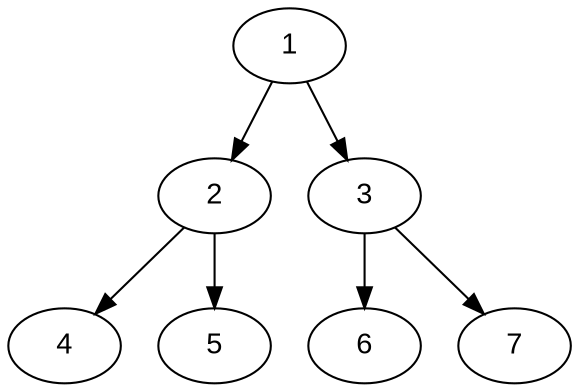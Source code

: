 digraph TREE {
    { node [label="1", fontname="Arial"]; A }
    { node [label="2", fontname="Arial"]; B }
    { node [label="3", fontname="Arial"]; C }
    { node [label="4", fontname="Arial"]; D }
    { node [label="5", fontname="Arial"]; E }
    { node [label="6", fontname="Arial"]; F }
    { node [label="7", fontname="Arial"]; G }
    A -> B;
    A -> C;
    B -> D;
    B -> E;
    C -> F;
    C -> G;
}